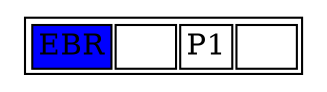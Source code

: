 digraph g{
  node [shape=plaintext] ;
  tabla [label=<<table border="1" cellspacing="2">
    <tr>
    <td bgcolor="blue">EBR</td>
    <td>     </td>
    <td>P1</td>
    <td>     </td>
    </tr>
  </table>>];
}
